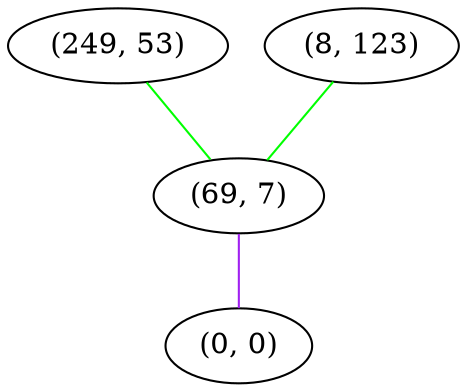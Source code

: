 graph "" {
"(249, 53)";
"(8, 123)";
"(69, 7)";
"(0, 0)";
"(249, 53)" -- "(69, 7)"  [color=green, key=0, weight=2];
"(8, 123)" -- "(69, 7)"  [color=green, key=0, weight=2];
"(69, 7)" -- "(0, 0)"  [color=purple, key=0, weight=4];
}
